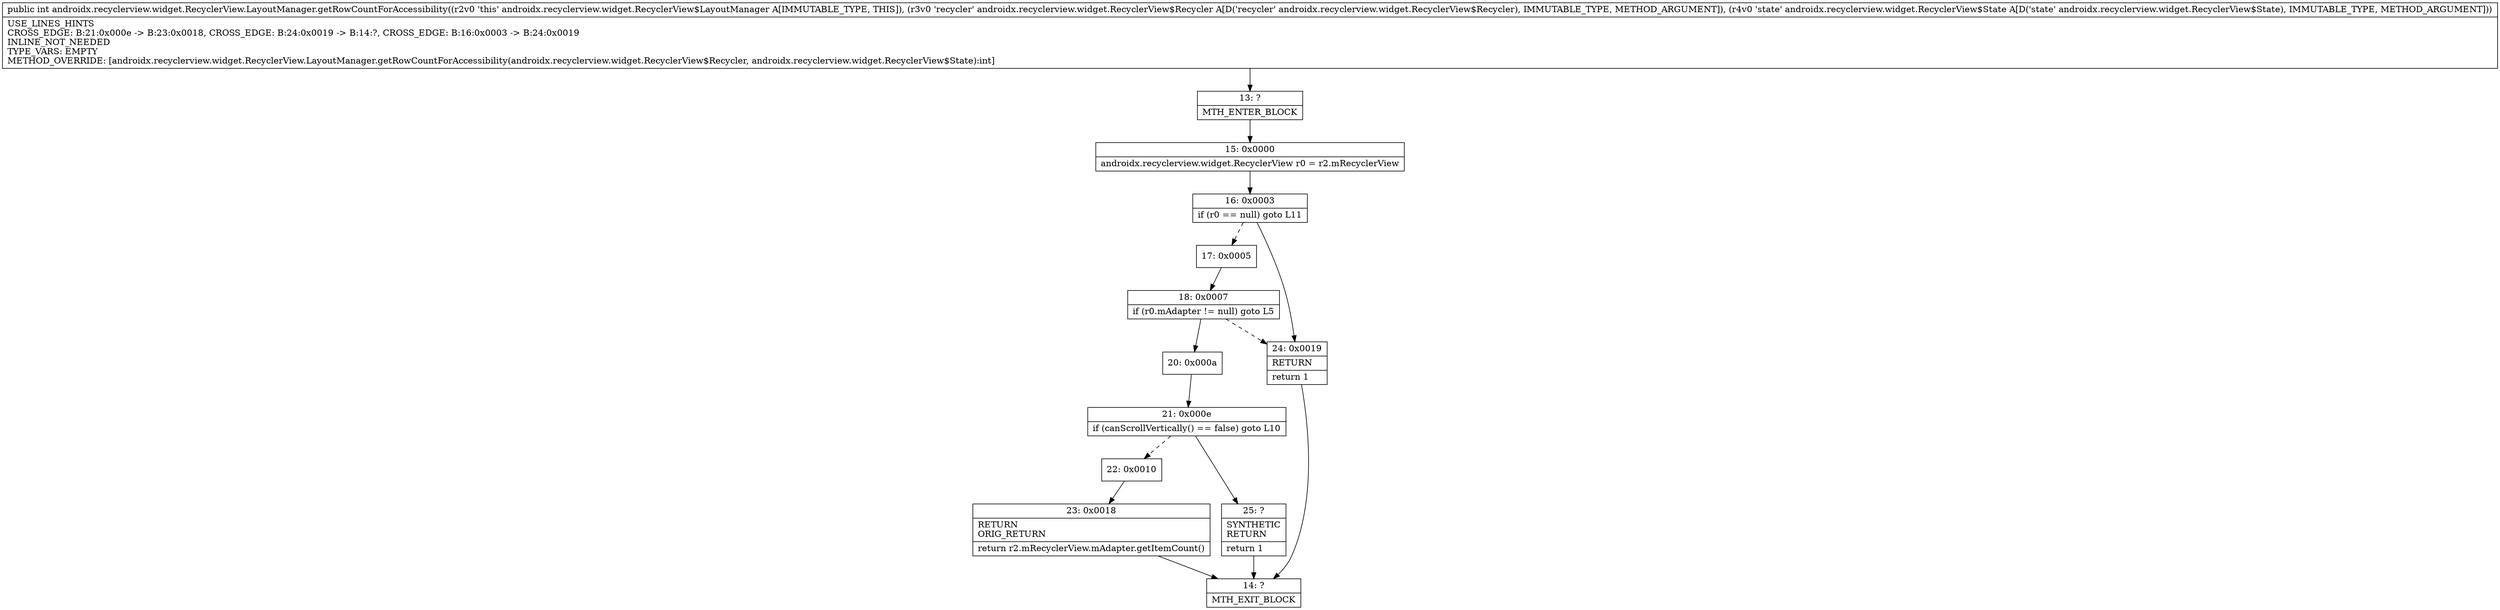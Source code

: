 digraph "CFG forandroidx.recyclerview.widget.RecyclerView.LayoutManager.getRowCountForAccessibility(Landroidx\/recyclerview\/widget\/RecyclerView$Recycler;Landroidx\/recyclerview\/widget\/RecyclerView$State;)I" {
Node_13 [shape=record,label="{13\:\ ?|MTH_ENTER_BLOCK\l}"];
Node_15 [shape=record,label="{15\:\ 0x0000|androidx.recyclerview.widget.RecyclerView r0 = r2.mRecyclerView\l}"];
Node_16 [shape=record,label="{16\:\ 0x0003|if (r0 == null) goto L11\l}"];
Node_17 [shape=record,label="{17\:\ 0x0005}"];
Node_18 [shape=record,label="{18\:\ 0x0007|if (r0.mAdapter != null) goto L5\l}"];
Node_20 [shape=record,label="{20\:\ 0x000a}"];
Node_21 [shape=record,label="{21\:\ 0x000e|if (canScrollVertically() == false) goto L10\l}"];
Node_22 [shape=record,label="{22\:\ 0x0010}"];
Node_23 [shape=record,label="{23\:\ 0x0018|RETURN\lORIG_RETURN\l|return r2.mRecyclerView.mAdapter.getItemCount()\l}"];
Node_14 [shape=record,label="{14\:\ ?|MTH_EXIT_BLOCK\l}"];
Node_25 [shape=record,label="{25\:\ ?|SYNTHETIC\lRETURN\l|return 1\l}"];
Node_24 [shape=record,label="{24\:\ 0x0019|RETURN\l|return 1\l}"];
MethodNode[shape=record,label="{public int androidx.recyclerview.widget.RecyclerView.LayoutManager.getRowCountForAccessibility((r2v0 'this' androidx.recyclerview.widget.RecyclerView$LayoutManager A[IMMUTABLE_TYPE, THIS]), (r3v0 'recycler' androidx.recyclerview.widget.RecyclerView$Recycler A[D('recycler' androidx.recyclerview.widget.RecyclerView$Recycler), IMMUTABLE_TYPE, METHOD_ARGUMENT]), (r4v0 'state' androidx.recyclerview.widget.RecyclerView$State A[D('state' androidx.recyclerview.widget.RecyclerView$State), IMMUTABLE_TYPE, METHOD_ARGUMENT]))  | USE_LINES_HINTS\lCROSS_EDGE: B:21:0x000e \-\> B:23:0x0018, CROSS_EDGE: B:24:0x0019 \-\> B:14:?, CROSS_EDGE: B:16:0x0003 \-\> B:24:0x0019\lINLINE_NOT_NEEDED\lTYPE_VARS: EMPTY\lMETHOD_OVERRIDE: [androidx.recyclerview.widget.RecyclerView.LayoutManager.getRowCountForAccessibility(androidx.recyclerview.widget.RecyclerView$Recycler, androidx.recyclerview.widget.RecyclerView$State):int]\l}"];
MethodNode -> Node_13;Node_13 -> Node_15;
Node_15 -> Node_16;
Node_16 -> Node_17[style=dashed];
Node_16 -> Node_24;
Node_17 -> Node_18;
Node_18 -> Node_20;
Node_18 -> Node_24[style=dashed];
Node_20 -> Node_21;
Node_21 -> Node_22[style=dashed];
Node_21 -> Node_25;
Node_22 -> Node_23;
Node_23 -> Node_14;
Node_25 -> Node_14;
Node_24 -> Node_14;
}

